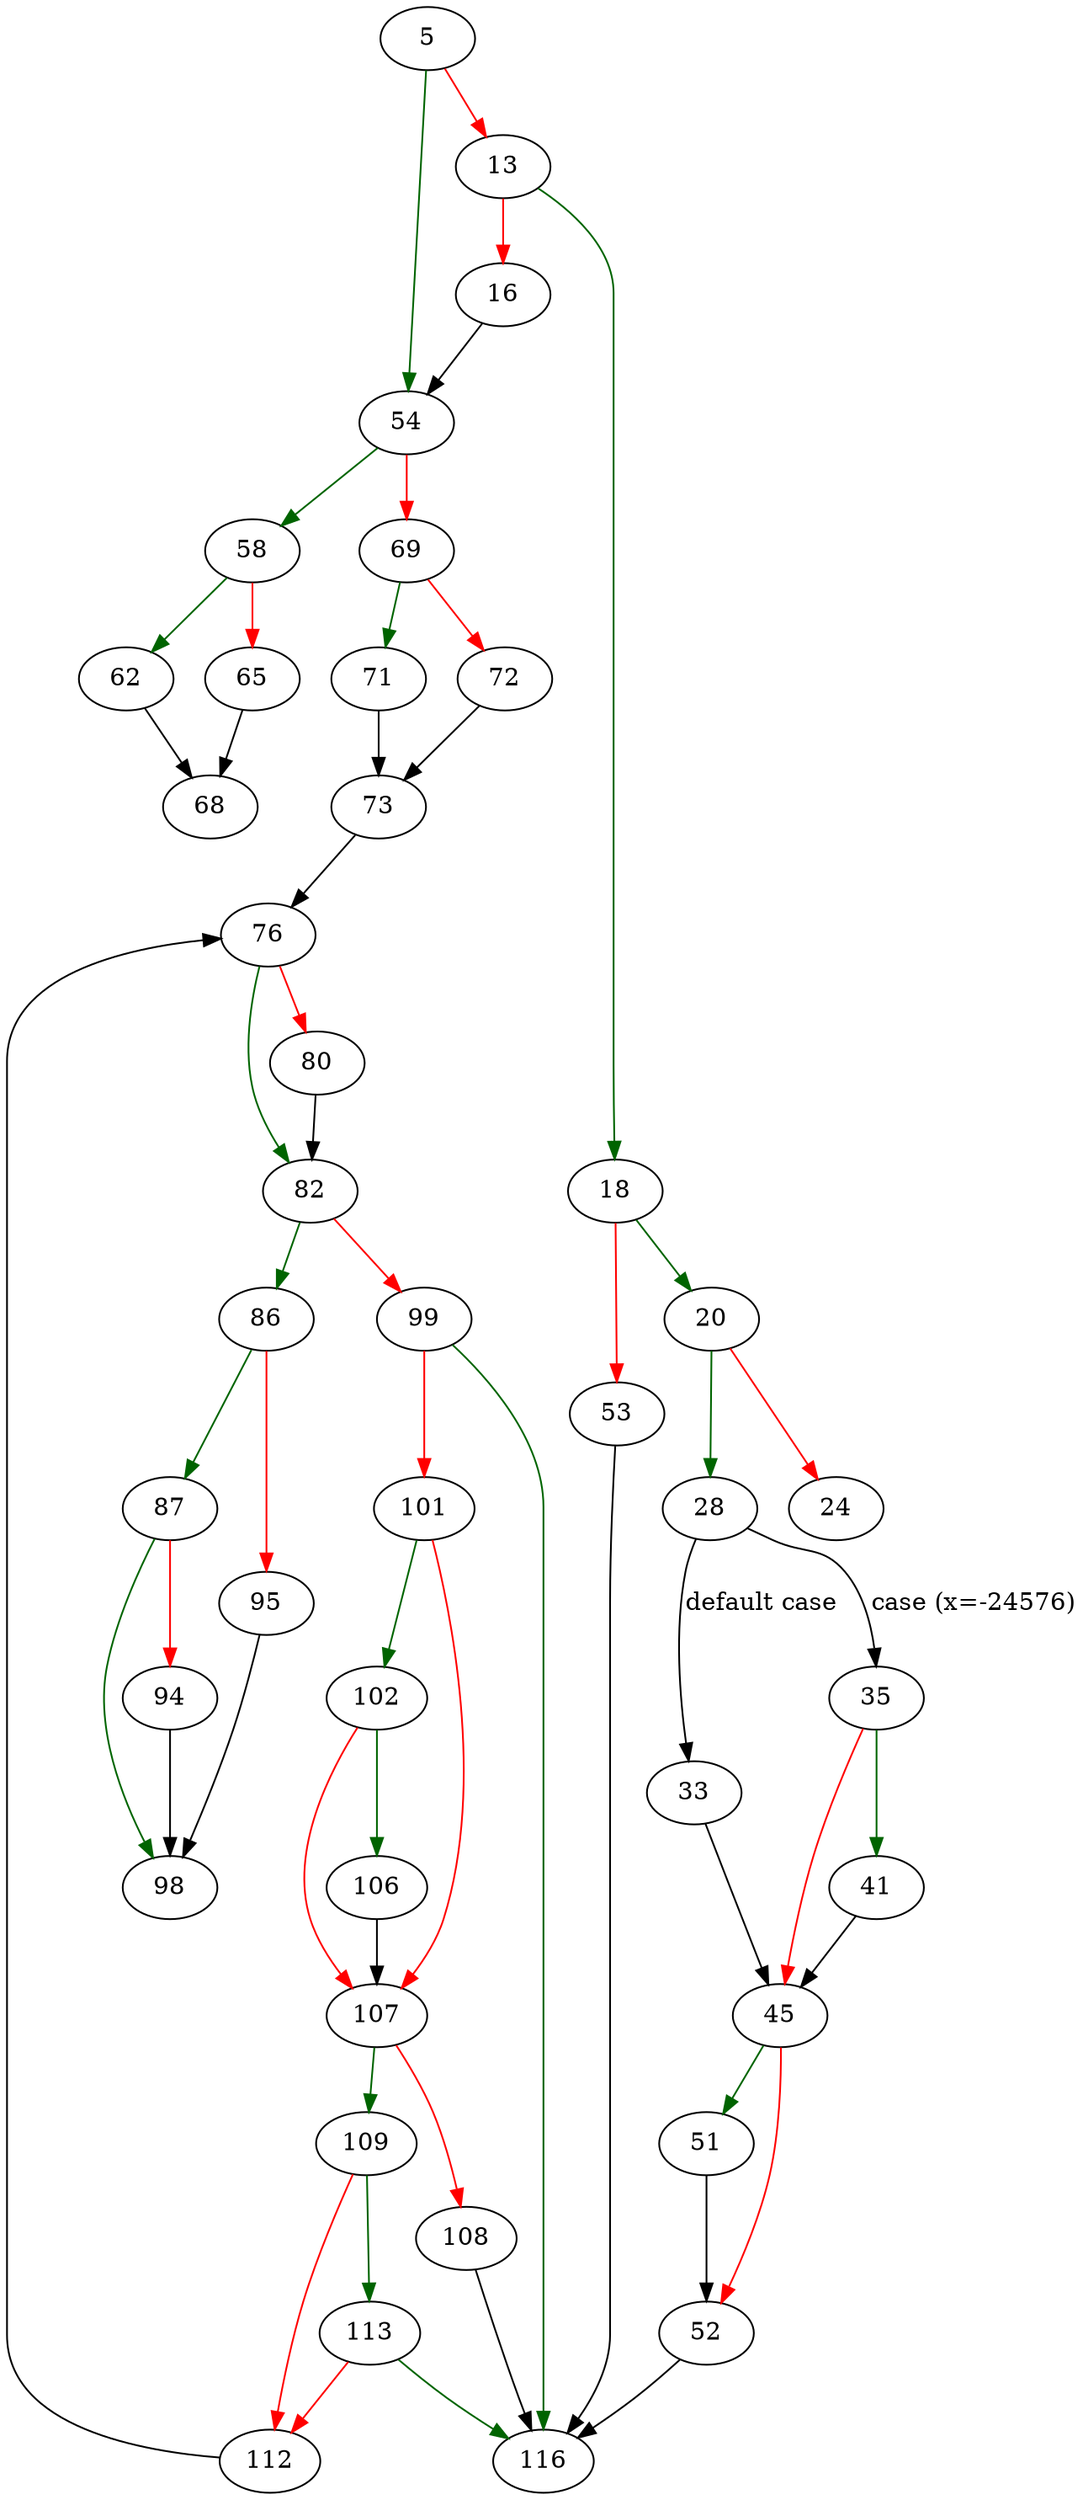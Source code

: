 strict digraph "skip" {
	// Node definitions.
	5 [entry=true];
	54;
	13;
	18;
	16;
	20;
	53;
	28;
	24;
	35;
	33;
	45;
	41;
	51;
	52;
	116;
	58;
	69;
	62;
	65;
	68;
	71;
	72;
	73;
	76;
	82;
	80;
	86;
	99;
	87;
	95;
	98;
	94;
	101;
	102;
	107;
	106;
	109;
	108;
	113;
	112;

	// Edge definitions.
	5 -> 54 [
		color=darkgreen
		cond=true
	];
	5 -> 13 [
		color=red
		cond=false
	];
	54 -> 58 [
		color=darkgreen
		cond=true
	];
	54 -> 69 [
		color=red
		cond=false
	];
	13 -> 18 [
		color=darkgreen
		cond=true
	];
	13 -> 16 [
		color=red
		cond=false
	];
	18 -> 20 [
		color=darkgreen
		cond=true
	];
	18 -> 53 [
		color=red
		cond=false
	];
	16 -> 54;
	20 -> 28 [
		color=darkgreen
		cond=true
	];
	20 -> 24 [
		color=red
		cond=false
	];
	53 -> 116;
	28 -> 35 [
		cond="case (x=-24576)"
		label="case (x=-24576)"
	];
	28 -> 33 [
		cond="default case"
		label="default case"
	];
	35 -> 45 [
		color=red
		cond=false
	];
	35 -> 41 [
		color=darkgreen
		cond=true
	];
	33 -> 45;
	45 -> 51 [
		color=darkgreen
		cond=true
	];
	45 -> 52 [
		color=red
		cond=false
	];
	41 -> 45;
	51 -> 52;
	52 -> 116;
	58 -> 62 [
		color=darkgreen
		cond=true
	];
	58 -> 65 [
		color=red
		cond=false
	];
	69 -> 71 [
		color=darkgreen
		cond=true
	];
	69 -> 72 [
		color=red
		cond=false
	];
	62 -> 68;
	65 -> 68;
	71 -> 73;
	72 -> 73;
	73 -> 76;
	76 -> 82 [
		color=darkgreen
		cond=true
	];
	76 -> 80 [
		color=red
		cond=false
	];
	82 -> 86 [
		color=darkgreen
		cond=true
	];
	82 -> 99 [
		color=red
		cond=false
	];
	80 -> 82;
	86 -> 87 [
		color=darkgreen
		cond=true
	];
	86 -> 95 [
		color=red
		cond=false
	];
	99 -> 116 [
		color=darkgreen
		cond=true
	];
	99 -> 101 [
		color=red
		cond=false
	];
	87 -> 98 [
		color=darkgreen
		cond=true
	];
	87 -> 94 [
		color=red
		cond=false
	];
	95 -> 98;
	94 -> 98;
	101 -> 102 [
		color=darkgreen
		cond=true
	];
	101 -> 107 [
		color=red
		cond=false
	];
	102 -> 107 [
		color=red
		cond=false
	];
	102 -> 106 [
		color=darkgreen
		cond=true
	];
	107 -> 109 [
		color=darkgreen
		cond=true
	];
	107 -> 108 [
		color=red
		cond=false
	];
	106 -> 107;
	109 -> 113 [
		color=darkgreen
		cond=true
	];
	109 -> 112 [
		color=red
		cond=false
	];
	108 -> 116;
	113 -> 116 [
		color=darkgreen
		cond=true
	];
	113 -> 112 [
		color=red
		cond=false
	];
	112 -> 76;
}